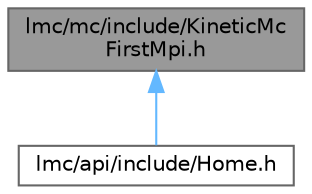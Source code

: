 digraph "lmc/mc/include/KineticMcFirstMpi.h"
{
 // LATEX_PDF_SIZE
  bgcolor="transparent";
  edge [fontname=Helvetica,fontsize=10,labelfontname=Helvetica,labelfontsize=10];
  node [fontname=Helvetica,fontsize=10,shape=box,height=0.2,width=0.4];
  Node1 [id="Node000001",label="lmc/mc/include/KineticMc\lFirstMpi.h",height=0.2,width=0.4,color="gray40", fillcolor="grey60", style="filled", fontcolor="black",tooltip="File for the KineticMcFirstMpi class declaration."];
  Node1 -> Node2 [id="edge2_Node000001_Node000002",dir="back",color="steelblue1",style="solid",tooltip=" "];
  Node2 [id="Node000002",label="lmc/api/include/Home.h",height=0.2,width=0.4,color="grey40", fillcolor="white", style="filled",URL="$Home_8h.html",tooltip="File for the Home class implementation."];
}
